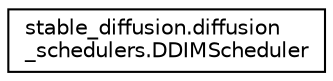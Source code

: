 digraph "Graphical Class Hierarchy"
{
 // LATEX_PDF_SIZE
  edge [fontname="Helvetica",fontsize="10",labelfontname="Helvetica",labelfontsize="10"];
  node [fontname="Helvetica",fontsize="10",shape=record];
  rankdir="LR";
  Node0 [label="stable_diffusion.diffusion\l_schedulers.DDIMScheduler",height=0.2,width=0.4,color="black", fillcolor="white", style="filled",URL="$classstable__diffusion_1_1diffusion__schedulers_1_1DDIMScheduler.html",tooltip=" "];
}
